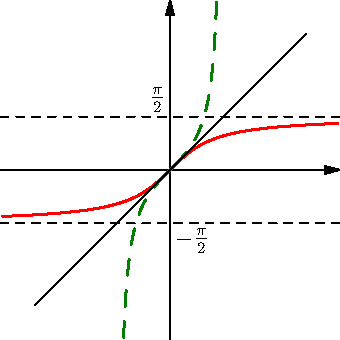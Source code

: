 size(6cm);
import graph;

real id(real t) {return t;}
real a = pi/2-0.2;
guide courb1 = graph(id, tan ,-a , a);

guide courb2 = graph(tan, id, -a , a);

axes((-5,-5),(5,5),Arrow);

draw(courb1,deepgreen+1+dashed);
draw(courb2,red+1);

draw((-5,-pi/2)--(5,-pi/2),dashed);

draw((-5,pi/2)--(5,pi/2),dashed);


draw((-4,-4)--(4,4));

label("$\frac{\pi}{2}$",(0,pi/2),NW);
label("$-\frac{\pi}{2}$",(0,-pi/2),SE);

